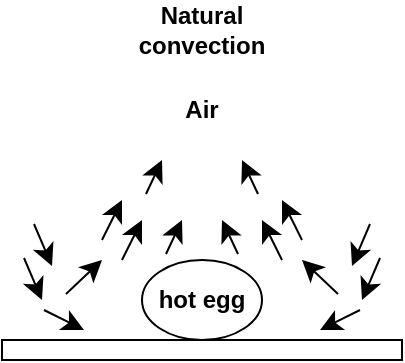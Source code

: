 <mxfile version="26.1.3">
  <diagram id="isJ9_etKxryIBF6rrnlm" name="Page-2">
    <mxGraphModel dx="1176" dy="827" grid="1" gridSize="10" guides="1" tooltips="1" connect="1" arrows="1" fold="1" page="1" pageScale="1" pageWidth="827" pageHeight="1169" math="0" shadow="0">
      <root>
        <mxCell id="0" />
        <mxCell id="1" parent="0" />
        <mxCell id="nAfD6s4qFtVshBjyx8mS-2" value="hot egg" style="ellipse;whiteSpace=wrap;html=1;fontStyle=1" vertex="1" parent="1">
          <mxGeometry x="630" y="280" width="60" height="40" as="geometry" />
        </mxCell>
        <mxCell id="nAfD6s4qFtVshBjyx8mS-3" value="" style="rounded=0;whiteSpace=wrap;html=1;" vertex="1" parent="1">
          <mxGeometry x="560" y="320" width="200" height="10" as="geometry" />
        </mxCell>
        <mxCell id="nAfD6s4qFtVshBjyx8mS-4" value="Air" style="text;html=1;align=center;verticalAlign=middle;whiteSpace=wrap;rounded=0;fontStyle=1" vertex="1" parent="1">
          <mxGeometry x="630" y="190" width="60" height="30" as="geometry" />
        </mxCell>
        <mxCell id="nAfD6s4qFtVshBjyx8mS-5" value="" style="endArrow=classic;html=1;rounded=0;fontSize=12;startSize=8;endSize=8;curved=1;" edge="1" parent="1">
          <mxGeometry width="50" height="50" relative="1" as="geometry">
            <mxPoint x="581" y="305" as="sourcePoint" />
            <mxPoint x="601" y="315" as="targetPoint" />
          </mxGeometry>
        </mxCell>
        <mxCell id="nAfD6s4qFtVshBjyx8mS-6" value="" style="endArrow=classic;html=1;rounded=0;fontSize=12;startSize=8;endSize=8;curved=1;" edge="1" parent="1">
          <mxGeometry width="50" height="50" relative="1" as="geometry">
            <mxPoint x="571" y="279" as="sourcePoint" />
            <mxPoint x="580" y="300" as="targetPoint" />
          </mxGeometry>
        </mxCell>
        <mxCell id="nAfD6s4qFtVshBjyx8mS-7" value="" style="endArrow=classic;html=1;rounded=0;fontSize=12;startSize=8;endSize=8;curved=1;" edge="1" parent="1">
          <mxGeometry width="50" height="50" relative="1" as="geometry">
            <mxPoint x="576" y="262" as="sourcePoint" />
            <mxPoint x="585" y="283" as="targetPoint" />
          </mxGeometry>
        </mxCell>
        <mxCell id="nAfD6s4qFtVshBjyx8mS-8" value="" style="endArrow=classic;html=1;rounded=0;fontSize=12;startSize=8;endSize=8;curved=1;" edge="1" parent="1">
          <mxGeometry width="50" height="50" relative="1" as="geometry">
            <mxPoint x="610" y="270" as="sourcePoint" />
            <mxPoint x="620" y="250" as="targetPoint" />
          </mxGeometry>
        </mxCell>
        <mxCell id="nAfD6s4qFtVshBjyx8mS-10" value="" style="endArrow=classic;html=1;rounded=0;fontSize=12;startSize=8;endSize=8;curved=1;" edge="1" parent="1">
          <mxGeometry width="50" height="50" relative="1" as="geometry">
            <mxPoint x="592" y="297" as="sourcePoint" />
            <mxPoint x="610" y="280" as="targetPoint" />
          </mxGeometry>
        </mxCell>
        <mxCell id="nAfD6s4qFtVshBjyx8mS-11" value="" style="endArrow=classic;html=1;rounded=0;fontSize=12;startSize=8;endSize=8;curved=1;" edge="1" parent="1">
          <mxGeometry width="50" height="50" relative="1" as="geometry">
            <mxPoint x="620" y="280" as="sourcePoint" />
            <mxPoint x="630" y="260" as="targetPoint" />
          </mxGeometry>
        </mxCell>
        <mxCell id="nAfD6s4qFtVshBjyx8mS-12" value="" style="endArrow=classic;html=1;rounded=0;fontSize=12;startSize=8;endSize=8;curved=1;" edge="1" parent="1">
          <mxGeometry width="50" height="50" relative="1" as="geometry">
            <mxPoint x="632" y="247" as="sourcePoint" />
            <mxPoint x="640" y="230" as="targetPoint" />
          </mxGeometry>
        </mxCell>
        <mxCell id="nAfD6s4qFtVshBjyx8mS-13" value="" style="endArrow=classic;html=1;rounded=0;fontSize=12;startSize=8;endSize=8;curved=1;" edge="1" parent="1">
          <mxGeometry width="50" height="50" relative="1" as="geometry">
            <mxPoint x="642" y="277" as="sourcePoint" />
            <mxPoint x="650" y="260" as="targetPoint" />
          </mxGeometry>
        </mxCell>
        <mxCell id="nAfD6s4qFtVshBjyx8mS-22" value="" style="group;flipV=0;flipH=1;" vertex="1" connectable="0" parent="1">
          <mxGeometry x="670" y="230" width="79" height="85" as="geometry" />
        </mxCell>
        <mxCell id="nAfD6s4qFtVshBjyx8mS-14" value="" style="endArrow=classic;html=1;rounded=0;fontSize=12;startSize=8;endSize=8;curved=1;" edge="1" parent="nAfD6s4qFtVshBjyx8mS-22">
          <mxGeometry width="50" height="50" relative="1" as="geometry">
            <mxPoint x="69" y="75" as="sourcePoint" />
            <mxPoint x="49" y="85" as="targetPoint" />
          </mxGeometry>
        </mxCell>
        <mxCell id="nAfD6s4qFtVshBjyx8mS-15" value="" style="endArrow=classic;html=1;rounded=0;fontSize=12;startSize=8;endSize=8;curved=1;" edge="1" parent="nAfD6s4qFtVshBjyx8mS-22">
          <mxGeometry width="50" height="50" relative="1" as="geometry">
            <mxPoint x="79" y="49" as="sourcePoint" />
            <mxPoint x="70" y="70" as="targetPoint" />
          </mxGeometry>
        </mxCell>
        <mxCell id="nAfD6s4qFtVshBjyx8mS-16" value="" style="endArrow=classic;html=1;rounded=0;fontSize=12;startSize=8;endSize=8;curved=1;" edge="1" parent="nAfD6s4qFtVshBjyx8mS-22">
          <mxGeometry width="50" height="50" relative="1" as="geometry">
            <mxPoint x="74" y="32" as="sourcePoint" />
            <mxPoint x="65" y="53" as="targetPoint" />
          </mxGeometry>
        </mxCell>
        <mxCell id="nAfD6s4qFtVshBjyx8mS-17" value="" style="endArrow=classic;html=1;rounded=0;fontSize=12;startSize=8;endSize=8;curved=1;" edge="1" parent="nAfD6s4qFtVshBjyx8mS-22">
          <mxGeometry width="50" height="50" relative="1" as="geometry">
            <mxPoint x="40" y="40" as="sourcePoint" />
            <mxPoint x="30" y="20" as="targetPoint" />
          </mxGeometry>
        </mxCell>
        <mxCell id="nAfD6s4qFtVshBjyx8mS-18" value="" style="endArrow=classic;html=1;rounded=0;fontSize=12;startSize=8;endSize=8;curved=1;" edge="1" parent="nAfD6s4qFtVshBjyx8mS-22">
          <mxGeometry width="50" height="50" relative="1" as="geometry">
            <mxPoint x="58" y="67" as="sourcePoint" />
            <mxPoint x="40" y="50" as="targetPoint" />
          </mxGeometry>
        </mxCell>
        <mxCell id="nAfD6s4qFtVshBjyx8mS-19" value="" style="endArrow=classic;html=1;rounded=0;fontSize=12;startSize=8;endSize=8;curved=1;" edge="1" parent="nAfD6s4qFtVshBjyx8mS-22">
          <mxGeometry width="50" height="50" relative="1" as="geometry">
            <mxPoint x="30" y="50" as="sourcePoint" />
            <mxPoint x="20" y="30" as="targetPoint" />
          </mxGeometry>
        </mxCell>
        <mxCell id="nAfD6s4qFtVshBjyx8mS-20" value="" style="endArrow=classic;html=1;rounded=0;fontSize=12;startSize=8;endSize=8;curved=1;" edge="1" parent="nAfD6s4qFtVshBjyx8mS-22">
          <mxGeometry width="50" height="50" relative="1" as="geometry">
            <mxPoint x="18" y="17" as="sourcePoint" />
            <mxPoint x="10" as="targetPoint" />
          </mxGeometry>
        </mxCell>
        <mxCell id="nAfD6s4qFtVshBjyx8mS-21" value="" style="endArrow=classic;html=1;rounded=0;fontSize=12;startSize=8;endSize=8;curved=1;" edge="1" parent="nAfD6s4qFtVshBjyx8mS-22">
          <mxGeometry width="50" height="50" relative="1" as="geometry">
            <mxPoint x="8" y="47" as="sourcePoint" />
            <mxPoint y="30" as="targetPoint" />
          </mxGeometry>
        </mxCell>
        <mxCell id="nAfD6s4qFtVshBjyx8mS-25" value="Natural convection" style="text;html=1;align=center;verticalAlign=middle;whiteSpace=wrap;rounded=0;fontStyle=1" vertex="1" parent="1">
          <mxGeometry x="630" y="150" width="60" height="30" as="geometry" />
        </mxCell>
      </root>
    </mxGraphModel>
  </diagram>
</mxfile>

